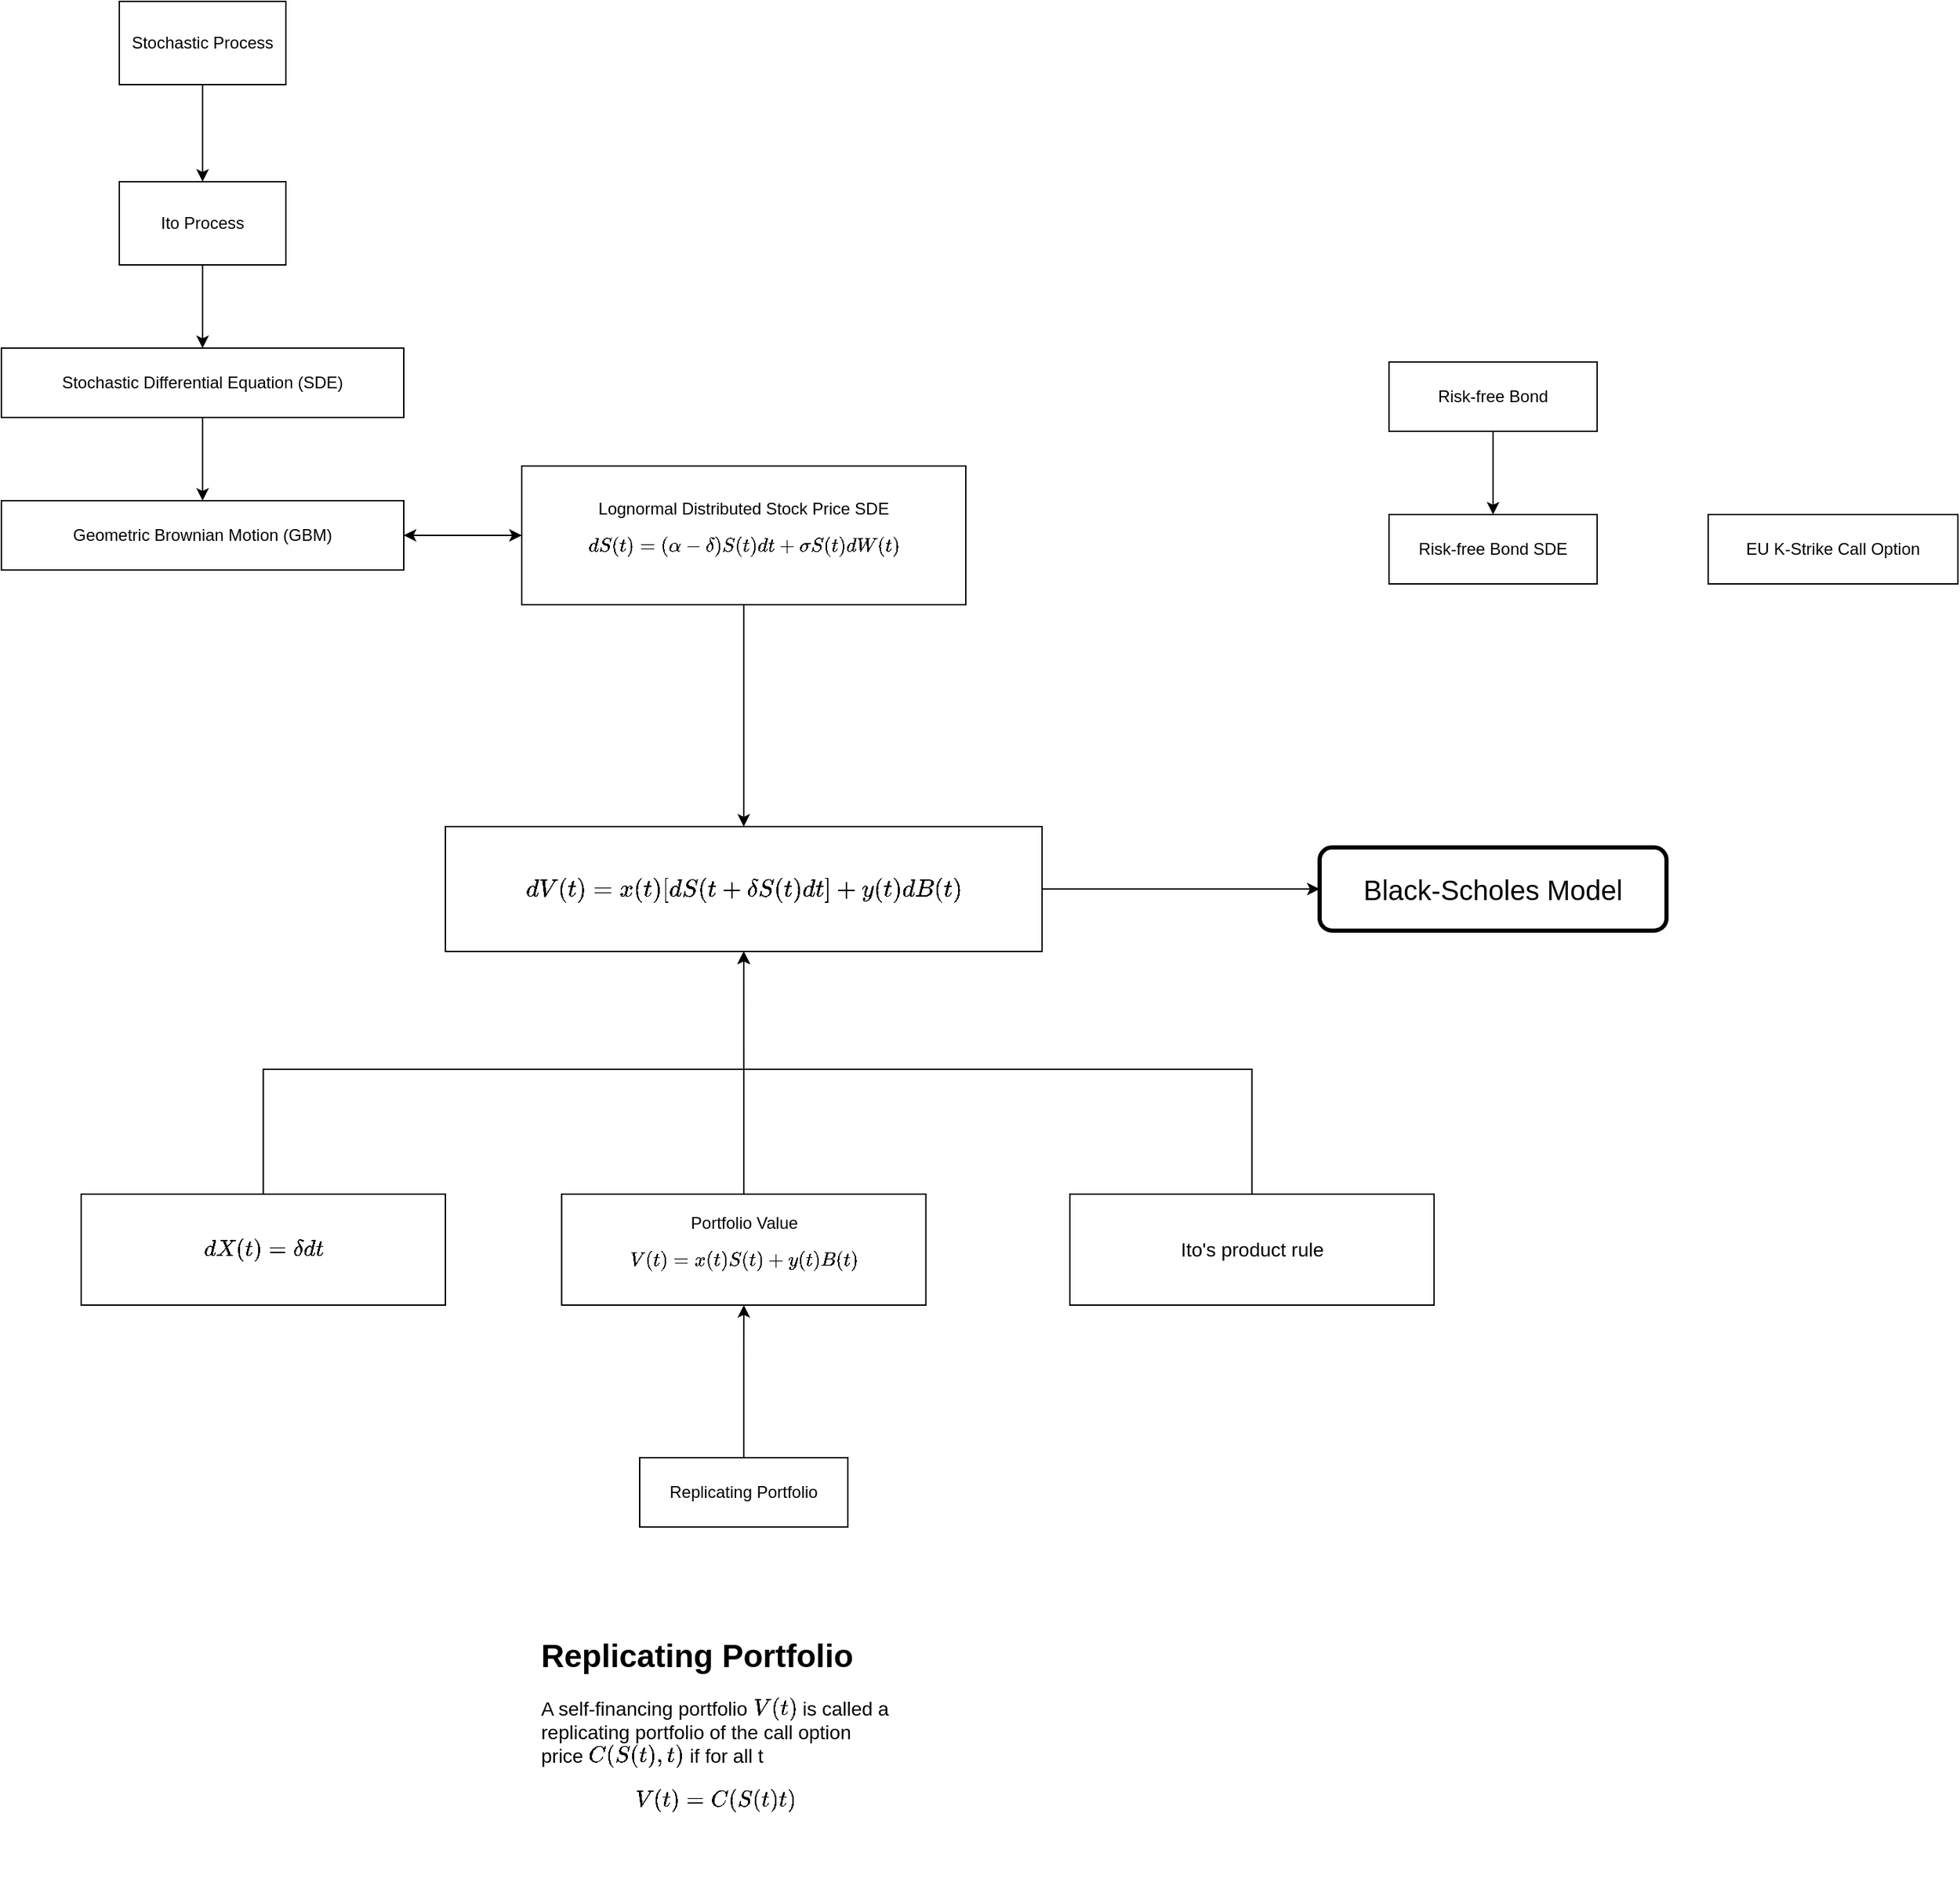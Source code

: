 <mxfile version="20.3.0" type="github">
  <diagram id="AFQejTU6IBwSeVjQHTVC" name="Page-1">
    <mxGraphModel dx="1580" dy="873" grid="1" gridSize="10" guides="1" tooltips="1" connect="1" arrows="1" fold="1" page="1" pageScale="1" pageWidth="850" pageHeight="1100" math="1" shadow="0">
      <root>
        <mxCell id="0" />
        <mxCell id="1" parent="0" />
        <mxCell id="_JQTz0FYkCEJyIazcFkl-5" style="edgeStyle=orthogonalEdgeStyle;rounded=0;orthogonalLoop=1;jettySize=auto;html=1;" edge="1" parent="1" source="_JQTz0FYkCEJyIazcFkl-1" target="_JQTz0FYkCEJyIazcFkl-4">
          <mxGeometry relative="1" as="geometry" />
        </mxCell>
        <mxCell id="_JQTz0FYkCEJyIazcFkl-1" value="Ito Process" style="rounded=0;whiteSpace=wrap;html=1;" vertex="1" parent="1">
          <mxGeometry x="165" y="190" width="120" height="60" as="geometry" />
        </mxCell>
        <mxCell id="_JQTz0FYkCEJyIazcFkl-3" style="edgeStyle=orthogonalEdgeStyle;rounded=0;orthogonalLoop=1;jettySize=auto;html=1;" edge="1" parent="1" source="_JQTz0FYkCEJyIazcFkl-2" target="_JQTz0FYkCEJyIazcFkl-1">
          <mxGeometry relative="1" as="geometry" />
        </mxCell>
        <mxCell id="_JQTz0FYkCEJyIazcFkl-2" value="Stochastic Process" style="rounded=0;whiteSpace=wrap;html=1;" vertex="1" parent="1">
          <mxGeometry x="165" y="60" width="120" height="60" as="geometry" />
        </mxCell>
        <mxCell id="_JQTz0FYkCEJyIazcFkl-7" style="edgeStyle=orthogonalEdgeStyle;rounded=0;orthogonalLoop=1;jettySize=auto;html=1;" edge="1" parent="1" source="_JQTz0FYkCEJyIazcFkl-4" target="_JQTz0FYkCEJyIazcFkl-6">
          <mxGeometry relative="1" as="geometry" />
        </mxCell>
        <mxCell id="_JQTz0FYkCEJyIazcFkl-4" value="Stochastic Differential Equation (SDE)" style="rounded=0;whiteSpace=wrap;html=1;" vertex="1" parent="1">
          <mxGeometry x="80" y="310" width="290" height="50" as="geometry" />
        </mxCell>
        <mxCell id="_JQTz0FYkCEJyIazcFkl-9" style="edgeStyle=orthogonalEdgeStyle;rounded=0;orthogonalLoop=1;jettySize=auto;html=1;" edge="1" parent="1" source="_JQTz0FYkCEJyIazcFkl-6" target="_JQTz0FYkCEJyIazcFkl-8">
          <mxGeometry relative="1" as="geometry" />
        </mxCell>
        <mxCell id="_JQTz0FYkCEJyIazcFkl-6" value="Geometric Brownian Motion (GBM)" style="rounded=0;whiteSpace=wrap;html=1;" vertex="1" parent="1">
          <mxGeometry x="80" y="420" width="290" height="50" as="geometry" />
        </mxCell>
        <mxCell id="_JQTz0FYkCEJyIazcFkl-10" style="edgeStyle=orthogonalEdgeStyle;rounded=0;orthogonalLoop=1;jettySize=auto;html=1;" edge="1" parent="1" source="_JQTz0FYkCEJyIazcFkl-8" target="_JQTz0FYkCEJyIazcFkl-6">
          <mxGeometry relative="1" as="geometry" />
        </mxCell>
        <mxCell id="_JQTz0FYkCEJyIazcFkl-24" style="edgeStyle=orthogonalEdgeStyle;rounded=0;orthogonalLoop=1;jettySize=auto;html=1;entryX=0.5;entryY=0;entryDx=0;entryDy=0;fontSize=14;" edge="1" parent="1" source="_JQTz0FYkCEJyIazcFkl-8" target="_JQTz0FYkCEJyIazcFkl-22">
          <mxGeometry relative="1" as="geometry">
            <Array as="points">
              <mxPoint x="615" y="530" />
              <mxPoint x="615" y="530" />
            </Array>
          </mxGeometry>
        </mxCell>
        <mxCell id="_JQTz0FYkCEJyIazcFkl-8" value="Lognormal Distributed Stock Price SDE&lt;br&gt;$$dS(t) = (\alpha-\delta)S(t)dt+\sigma S(t)dW(t)$$" style="rounded=0;whiteSpace=wrap;html=1;" vertex="1" parent="1">
          <mxGeometry x="455" y="395" width="320" height="100" as="geometry" />
        </mxCell>
        <mxCell id="_JQTz0FYkCEJyIazcFkl-13" style="edgeStyle=orthogonalEdgeStyle;rounded=0;orthogonalLoop=1;jettySize=auto;html=1;" edge="1" parent="1" source="_JQTz0FYkCEJyIazcFkl-11" target="_JQTz0FYkCEJyIazcFkl-12">
          <mxGeometry relative="1" as="geometry" />
        </mxCell>
        <mxCell id="_JQTz0FYkCEJyIazcFkl-11" value="Risk-free Bond" style="rounded=0;whiteSpace=wrap;html=1;" vertex="1" parent="1">
          <mxGeometry x="1080" y="320" width="150" height="50" as="geometry" />
        </mxCell>
        <mxCell id="_JQTz0FYkCEJyIazcFkl-12" value="Risk-free Bond SDE" style="rounded=0;whiteSpace=wrap;html=1;" vertex="1" parent="1">
          <mxGeometry x="1080" y="430" width="150" height="50" as="geometry" />
        </mxCell>
        <mxCell id="_JQTz0FYkCEJyIazcFkl-14" value="EU K-Strike Call Option" style="rounded=0;whiteSpace=wrap;html=1;" vertex="1" parent="1">
          <mxGeometry x="1310" y="430" width="180" height="50" as="geometry" />
        </mxCell>
        <mxCell id="_JQTz0FYkCEJyIazcFkl-15" value="&lt;font style=&quot;font-size: 20px;&quot;&gt;Black-Scholes Model&lt;/font&gt;" style="rounded=1;whiteSpace=wrap;html=1;strokeWidth=3;" vertex="1" parent="1">
          <mxGeometry x="1030" y="670" width="250" height="60" as="geometry" />
        </mxCell>
        <mxCell id="_JQTz0FYkCEJyIazcFkl-27" style="edgeStyle=orthogonalEdgeStyle;rounded=0;orthogonalLoop=1;jettySize=auto;html=1;fontSize=15;" edge="1" parent="1" source="_JQTz0FYkCEJyIazcFkl-20" target="_JQTz0FYkCEJyIazcFkl-25">
          <mxGeometry relative="1" as="geometry" />
        </mxCell>
        <mxCell id="_JQTz0FYkCEJyIazcFkl-20" value="Replicating Portfolio" style="rounded=0;whiteSpace=wrap;html=1;" vertex="1" parent="1">
          <mxGeometry x="540" y="1110" width="150" height="50" as="geometry" />
        </mxCell>
        <mxCell id="_JQTz0FYkCEJyIazcFkl-21" value="&lt;p style=&quot;line-height: 0.7;&quot;&gt;&lt;/p&gt;&lt;h1 style=&quot;font-size: 23px;&quot;&gt;&lt;font style=&quot;font-size: 23px;&quot;&gt;Replicating Portfolio&lt;/font&gt;&lt;/h1&gt;&lt;p style=&quot;font-size: 14px;&quot;&gt;&lt;font style=&quot;line-height: 0.6; font-size: 14px;&quot;&gt;A self-financing portfolio&amp;nbsp;&lt;span style=&quot;background-color: initial;&quot;&gt;\(V(t)\) is called a replicating portfolio of the call option price \(C(S(t),t)\) if for all t&lt;/span&gt;&lt;/font&gt;&lt;/p&gt;&lt;p style=&quot;font-size: 14px;&quot;&gt;&lt;font style=&quot;font-size: 14px;&quot;&gt;$$V(t) = C(S(t)t)$$&amp;nbsp;&lt;/font&gt;&lt;/p&gt;&lt;p style=&quot;font-size: 14px;&quot;&gt;&lt;br&gt;&lt;/p&gt;&lt;p&gt;&lt;/p&gt;" style="text;html=1;strokeColor=none;fillColor=none;spacing=5;spacingTop=-20;whiteSpace=wrap;overflow=hidden;rounded=0;strokeWidth=3;fontSize=20;" vertex="1" parent="1">
          <mxGeometry x="463.75" y="1230" width="260" height="190" as="geometry" />
        </mxCell>
        <mxCell id="_JQTz0FYkCEJyIazcFkl-28" style="edgeStyle=orthogonalEdgeStyle;rounded=0;orthogonalLoop=1;jettySize=auto;html=1;fontSize=15;" edge="1" parent="1" source="_JQTz0FYkCEJyIazcFkl-22" target="_JQTz0FYkCEJyIazcFkl-15">
          <mxGeometry relative="1" as="geometry" />
        </mxCell>
        <mxCell id="_JQTz0FYkCEJyIazcFkl-22" value="&lt;font style=&quot;font-size: 15px;&quot;&gt;$$dV(t) = x(t)[dS(t+\delta S(t)dt] + y(t)dB(t)$$&lt;/font&gt;" style="rounded=0;whiteSpace=wrap;html=1;" vertex="1" parent="1">
          <mxGeometry x="400" y="655" width="430" height="90" as="geometry" />
        </mxCell>
        <mxCell id="_JQTz0FYkCEJyIazcFkl-26" style="edgeStyle=orthogonalEdgeStyle;rounded=0;orthogonalLoop=1;jettySize=auto;html=1;entryX=0.5;entryY=1;entryDx=0;entryDy=0;fontSize=15;" edge="1" parent="1" source="_JQTz0FYkCEJyIazcFkl-25" target="_JQTz0FYkCEJyIazcFkl-22">
          <mxGeometry relative="1" as="geometry" />
        </mxCell>
        <mxCell id="_JQTz0FYkCEJyIazcFkl-25" value="Portfolio Value&lt;br&gt;$$V(t) = x(t)S(t) + y(t)B(t)$$" style="rounded=0;whiteSpace=wrap;html=1;" vertex="1" parent="1">
          <mxGeometry x="483.75" y="920" width="262.5" height="80" as="geometry" />
        </mxCell>
        <mxCell id="_JQTz0FYkCEJyIazcFkl-30" style="edgeStyle=orthogonalEdgeStyle;rounded=0;orthogonalLoop=1;jettySize=auto;html=1;fontSize=14;" edge="1" parent="1" source="_JQTz0FYkCEJyIazcFkl-29" target="_JQTz0FYkCEJyIazcFkl-22">
          <mxGeometry relative="1" as="geometry">
            <Array as="points">
              <mxPoint x="269" y="830" />
              <mxPoint x="615" y="830" />
            </Array>
          </mxGeometry>
        </mxCell>
        <mxCell id="_JQTz0FYkCEJyIazcFkl-29" value="&lt;font style=&quot;font-size: 14px;&quot;&gt;$$dX(t) = \delta dt$$&lt;/font&gt;" style="rounded=0;whiteSpace=wrap;html=1;" vertex="1" parent="1">
          <mxGeometry x="137.5" y="920" width="262.5" height="80" as="geometry" />
        </mxCell>
        <mxCell id="_JQTz0FYkCEJyIazcFkl-32" style="edgeStyle=orthogonalEdgeStyle;rounded=0;orthogonalLoop=1;jettySize=auto;html=1;fontSize=14;" edge="1" parent="1" source="_JQTz0FYkCEJyIazcFkl-31" target="_JQTz0FYkCEJyIazcFkl-22">
          <mxGeometry relative="1" as="geometry">
            <Array as="points">
              <mxPoint x="981" y="830" />
              <mxPoint x="615" y="830" />
            </Array>
          </mxGeometry>
        </mxCell>
        <mxCell id="_JQTz0FYkCEJyIazcFkl-31" value="&lt;span style=&quot;font-size: 14px;&quot;&gt;Ito&#39;s product rule&lt;br&gt;&lt;/span&gt;" style="rounded=0;whiteSpace=wrap;html=1;" vertex="1" parent="1">
          <mxGeometry x="850" y="920" width="262.5" height="80" as="geometry" />
        </mxCell>
      </root>
    </mxGraphModel>
  </diagram>
</mxfile>
